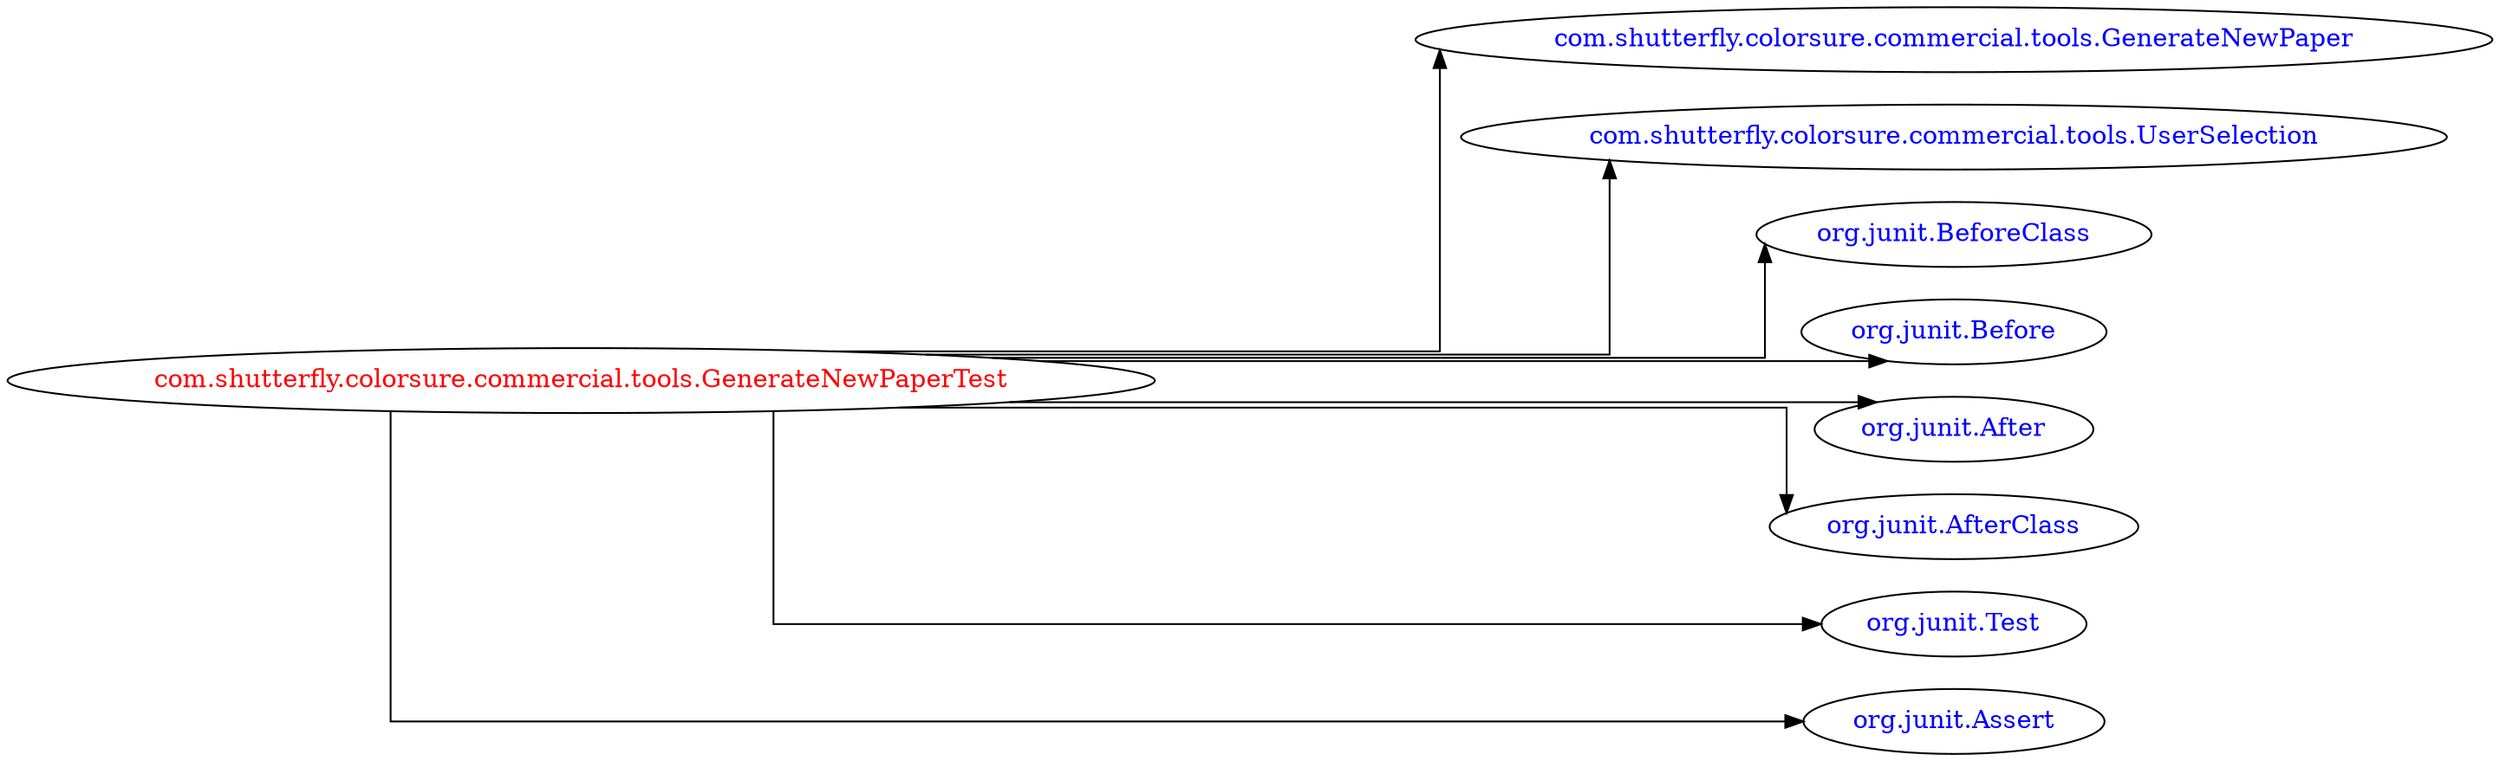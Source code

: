 digraph dependencyGraph {
 concentrate=true;
 ranksep="2.0";
 rankdir="LR"; 
 splines="ortho";
"com.shutterfly.colorsure.commercial.tools.GenerateNewPaperTest" [fontcolor="red"];
"com.shutterfly.colorsure.commercial.tools.GenerateNewPaper" [ fontcolor="blue" ];
"com.shutterfly.colorsure.commercial.tools.GenerateNewPaperTest"->"com.shutterfly.colorsure.commercial.tools.GenerateNewPaper";
"com.shutterfly.colorsure.commercial.tools.UserSelection" [ fontcolor="blue" ];
"com.shutterfly.colorsure.commercial.tools.GenerateNewPaperTest"->"com.shutterfly.colorsure.commercial.tools.UserSelection";
"org.junit.BeforeClass" [ fontcolor="blue" ];
"com.shutterfly.colorsure.commercial.tools.GenerateNewPaperTest"->"org.junit.BeforeClass";
"org.junit.Before" [ fontcolor="blue" ];
"com.shutterfly.colorsure.commercial.tools.GenerateNewPaperTest"->"org.junit.Before";
"org.junit.After" [ fontcolor="blue" ];
"com.shutterfly.colorsure.commercial.tools.GenerateNewPaperTest"->"org.junit.After";
"org.junit.AfterClass" [ fontcolor="blue" ];
"com.shutterfly.colorsure.commercial.tools.GenerateNewPaperTest"->"org.junit.AfterClass";
"org.junit.Test" [ fontcolor="blue" ];
"com.shutterfly.colorsure.commercial.tools.GenerateNewPaperTest"->"org.junit.Test";
"org.junit.Assert" [ fontcolor="blue" ];
"com.shutterfly.colorsure.commercial.tools.GenerateNewPaperTest"->"org.junit.Assert";
}